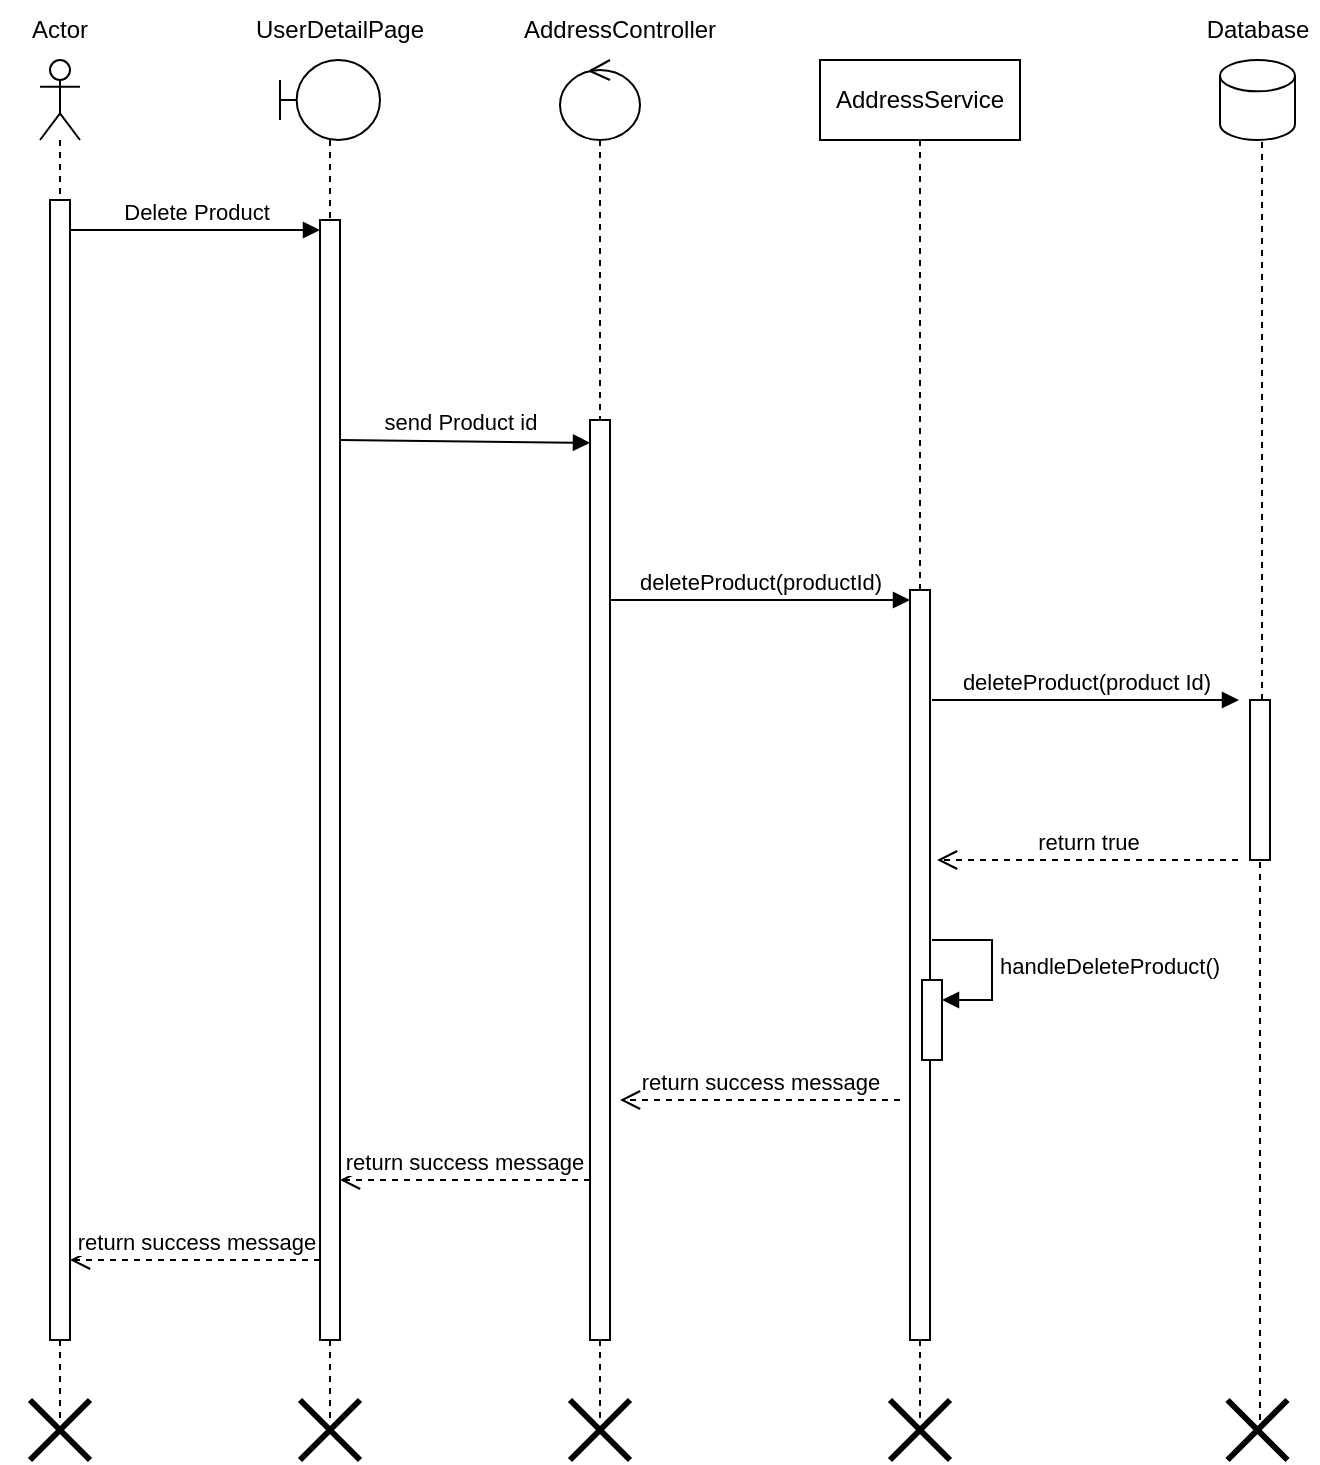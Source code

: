 <mxfile version="22.1.16" type="device">
  <diagram name="Page-1" id="9KK9zCkutjYJ6-uwmnWF">
    <mxGraphModel dx="1050" dy="638" grid="1" gridSize="10" guides="1" tooltips="1" connect="1" arrows="1" fold="1" page="1" pageScale="1" pageWidth="850" pageHeight="1100" math="0" shadow="0">
      <root>
        <mxCell id="0" />
        <mxCell id="1" parent="0" />
        <mxCell id="oYbW9BHKW6rPGXkPSTbu-1" value="" style="shape=umlLifeline;perimeter=lifelinePerimeter;whiteSpace=wrap;html=1;container=1;dropTarget=0;collapsible=0;recursiveResize=0;outlineConnect=0;portConstraint=eastwest;newEdgeStyle={&quot;curved&quot;:0,&quot;rounded&quot;:0};participant=umlActor;" parent="1" vertex="1">
          <mxGeometry x="70" y="80" width="20" height="680" as="geometry" />
        </mxCell>
        <mxCell id="oYbW9BHKW6rPGXkPSTbu-2" value="" style="html=1;points=[[0,0,0,0,5],[0,1,0,0,-5],[1,0,0,0,5],[1,1,0,0,-5]];perimeter=orthogonalPerimeter;outlineConnect=0;targetShapes=umlLifeline;portConstraint=eastwest;newEdgeStyle={&quot;curved&quot;:0,&quot;rounded&quot;:0};" parent="oYbW9BHKW6rPGXkPSTbu-1" vertex="1">
          <mxGeometry x="5" y="70" width="10" height="570" as="geometry" />
        </mxCell>
        <mxCell id="oYbW9BHKW6rPGXkPSTbu-3" value="Actor" style="text;html=1;strokeColor=none;fillColor=none;align=center;verticalAlign=middle;whiteSpace=wrap;rounded=0;" parent="1" vertex="1">
          <mxGeometry x="50" y="50" width="60" height="30" as="geometry" />
        </mxCell>
        <mxCell id="oYbW9BHKW6rPGXkPSTbu-4" value="" style="shape=umlLifeline;perimeter=lifelinePerimeter;whiteSpace=wrap;html=1;container=1;dropTarget=0;collapsible=0;recursiveResize=0;outlineConnect=0;portConstraint=eastwest;newEdgeStyle={&quot;curved&quot;:0,&quot;rounded&quot;:0};participant=umlBoundary;" parent="1" vertex="1">
          <mxGeometry x="190" y="80" width="50" height="680" as="geometry" />
        </mxCell>
        <mxCell id="oYbW9BHKW6rPGXkPSTbu-5" value="" style="html=1;points=[[0,0,0,0,5],[0,1,0,0,-5],[1,0,0,0,5],[1,1,0,0,-5]];perimeter=orthogonalPerimeter;outlineConnect=0;targetShapes=umlLifeline;portConstraint=eastwest;newEdgeStyle={&quot;curved&quot;:0,&quot;rounded&quot;:0};" parent="oYbW9BHKW6rPGXkPSTbu-4" vertex="1">
          <mxGeometry x="20" y="80" width="10" height="560" as="geometry" />
        </mxCell>
        <mxCell id="oYbW9BHKW6rPGXkPSTbu-8" value="UserDetailPage" style="text;html=1;strokeColor=none;fillColor=none;align=center;verticalAlign=middle;whiteSpace=wrap;rounded=0;" parent="1" vertex="1">
          <mxGeometry x="190" y="50" width="60" height="30" as="geometry" />
        </mxCell>
        <mxCell id="oYbW9BHKW6rPGXkPSTbu-9" value="Delete Product" style="html=1;verticalAlign=bottom;startArrow=none;endArrow=block;startSize=8;curved=0;rounded=0;entryX=0;entryY=0;entryDx=0;entryDy=5;startFill=0;" parent="1" source="oYbW9BHKW6rPGXkPSTbu-2" target="oYbW9BHKW6rPGXkPSTbu-5" edge="1">
          <mxGeometry relative="1" as="geometry">
            <mxPoint x="90" y="165" as="sourcePoint" />
          </mxGeometry>
        </mxCell>
        <mxCell id="oYbW9BHKW6rPGXkPSTbu-10" value="send Product id" style="html=1;verticalAlign=bottom;startArrow=none;endArrow=block;startSize=8;curved=0;rounded=0;entryX=0;entryY=0.063;entryDx=0;entryDy=0;entryPerimeter=0;startFill=0;" parent="1" edge="1">
          <mxGeometry x="-0.04" y="1" relative="1" as="geometry">
            <mxPoint x="220" y="270" as="sourcePoint" />
            <mxPoint x="345" y="271.42" as="targetPoint" />
            <mxPoint as="offset" />
          </mxGeometry>
        </mxCell>
        <mxCell id="oYbW9BHKW6rPGXkPSTbu-11" value="" style="shape=umlLifeline;perimeter=lifelinePerimeter;whiteSpace=wrap;html=1;container=1;dropTarget=0;collapsible=0;recursiveResize=0;outlineConnect=0;portConstraint=eastwest;newEdgeStyle={&quot;curved&quot;:0,&quot;rounded&quot;:0};participant=umlControl;" parent="1" vertex="1">
          <mxGeometry x="330" y="80" width="40" height="680" as="geometry" />
        </mxCell>
        <mxCell id="oYbW9BHKW6rPGXkPSTbu-12" value="" style="html=1;points=[[0,0,0,0,5],[0,1,0,0,-5],[1,0,0,0,5],[1,1,0,0,-5]];perimeter=orthogonalPerimeter;outlineConnect=0;targetShapes=umlLifeline;portConstraint=eastwest;newEdgeStyle={&quot;curved&quot;:0,&quot;rounded&quot;:0};" parent="oYbW9BHKW6rPGXkPSTbu-11" vertex="1">
          <mxGeometry x="15" y="180" width="10" height="460" as="geometry" />
        </mxCell>
        <mxCell id="oYbW9BHKW6rPGXkPSTbu-15" value="AddressController" style="text;html=1;strokeColor=none;fillColor=none;align=center;verticalAlign=middle;whiteSpace=wrap;rounded=0;" parent="1" vertex="1">
          <mxGeometry x="330" y="50" width="60" height="30" as="geometry" />
        </mxCell>
        <mxCell id="oYbW9BHKW6rPGXkPSTbu-16" value="AddressService" style="shape=umlLifeline;perimeter=lifelinePerimeter;whiteSpace=wrap;html=1;container=1;dropTarget=0;collapsible=0;recursiveResize=0;outlineConnect=0;portConstraint=eastwest;newEdgeStyle={&quot;curved&quot;:0,&quot;rounded&quot;:0};" parent="1" vertex="1">
          <mxGeometry x="460" y="80" width="100" height="680" as="geometry" />
        </mxCell>
        <mxCell id="oYbW9BHKW6rPGXkPSTbu-17" value="" style="html=1;points=[[0,0,0,0,5],[0,1,0,0,-5],[1,0,0,0,5],[1,1,0,0,-5]];perimeter=orthogonalPerimeter;outlineConnect=0;targetShapes=umlLifeline;portConstraint=eastwest;newEdgeStyle={&quot;curved&quot;:0,&quot;rounded&quot;:0};" parent="oYbW9BHKW6rPGXkPSTbu-16" vertex="1">
          <mxGeometry x="45" y="265" width="10" height="375" as="geometry" />
        </mxCell>
        <mxCell id="mhscMTKuZYYwsaxTIH_v-10" value="" style="html=1;points=[[0,0,0,0,5],[0,1,0,0,-5],[1,0,0,0,5],[1,1,0,0,-5]];perimeter=orthogonalPerimeter;outlineConnect=0;targetShapes=umlLifeline;portConstraint=eastwest;newEdgeStyle={&quot;curved&quot;:0,&quot;rounded&quot;:0};" parent="oYbW9BHKW6rPGXkPSTbu-16" vertex="1">
          <mxGeometry x="51" y="460" width="10" height="40" as="geometry" />
        </mxCell>
        <mxCell id="mhscMTKuZYYwsaxTIH_v-11" value="handleDeleteProduct()&amp;nbsp;" style="html=1;align=left;spacingLeft=2;endArrow=block;rounded=0;edgeStyle=orthogonalEdgeStyle;curved=0;rounded=0;" parent="oYbW9BHKW6rPGXkPSTbu-16" target="mhscMTKuZYYwsaxTIH_v-10" edge="1">
          <mxGeometry relative="1" as="geometry">
            <mxPoint x="56" y="440" as="sourcePoint" />
            <Array as="points">
              <mxPoint x="86" y="470" />
            </Array>
          </mxGeometry>
        </mxCell>
        <mxCell id="oYbW9BHKW6rPGXkPSTbu-18" value="deleteProduct(productId)" style="html=1;verticalAlign=bottom;startArrow=none;endArrow=block;startSize=8;curved=0;rounded=0;entryX=0;entryY=0;entryDx=0;entryDy=5;startFill=0;" parent="1" source="oYbW9BHKW6rPGXkPSTbu-12" target="oYbW9BHKW6rPGXkPSTbu-17" edge="1">
          <mxGeometry relative="1" as="geometry">
            <mxPoint x="435" y="350" as="sourcePoint" />
          </mxGeometry>
        </mxCell>
        <mxCell id="oYbW9BHKW6rPGXkPSTbu-30" value="return success message" style="html=1;verticalAlign=bottom;endArrow=open;dashed=1;endSize=8;curved=0;rounded=0;" parent="1" edge="1">
          <mxGeometry x="0.004" relative="1" as="geometry">
            <mxPoint x="360" y="600" as="targetPoint" />
            <mxPoint x="500" y="600" as="sourcePoint" />
            <mxPoint as="offset" />
          </mxGeometry>
        </mxCell>
        <mxCell id="oYbW9BHKW6rPGXkPSTbu-31" value="return success message" style="html=1;verticalAlign=bottom;endArrow=open;dashed=1;endSize=8;curved=0;rounded=0;" parent="1" edge="1">
          <mxGeometry x="0.008" relative="1" as="geometry">
            <mxPoint x="220" y="640" as="targetPoint" />
            <mxPoint x="345" y="640" as="sourcePoint" />
            <mxPoint as="offset" />
          </mxGeometry>
        </mxCell>
        <mxCell id="oYbW9BHKW6rPGXkPSTbu-32" value="return success message" style="html=1;verticalAlign=bottom;endArrow=open;dashed=1;endSize=8;curved=0;rounded=0;" parent="1" edge="1">
          <mxGeometry relative="1" as="geometry">
            <mxPoint x="210" y="680" as="sourcePoint" />
            <mxPoint x="85" y="680" as="targetPoint" />
          </mxGeometry>
        </mxCell>
        <mxCell id="oYbW9BHKW6rPGXkPSTbu-39" value="" style="shape=cylinder3;whiteSpace=wrap;html=1;boundedLbl=1;backgroundOutline=1;size=7.833;" parent="1" vertex="1">
          <mxGeometry x="660" y="80" width="37.5" height="40" as="geometry" />
        </mxCell>
        <mxCell id="oYbW9BHKW6rPGXkPSTbu-40" value="" style="endArrow=none;dashed=1;html=1;rounded=0;entryX=0.5;entryY=1;entryDx=0;entryDy=0;entryPerimeter=0;" parent="1" source="mhscMTKuZYYwsaxTIH_v-7" edge="1">
          <mxGeometry width="50" height="50" relative="1" as="geometry">
            <mxPoint x="681" y="1001" as="sourcePoint" />
            <mxPoint x="681" y="121" as="targetPoint" />
          </mxGeometry>
        </mxCell>
        <mxCell id="oYbW9BHKW6rPGXkPSTbu-41" value="Database" style="text;html=1;strokeColor=none;fillColor=none;align=center;verticalAlign=middle;whiteSpace=wrap;rounded=0;" parent="1" vertex="1">
          <mxGeometry x="648.75" y="50" width="60" height="30" as="geometry" />
        </mxCell>
        <mxCell id="oYbW9BHKW6rPGXkPSTbu-42" value="" style="shape=umlDestroy;whiteSpace=wrap;html=1;strokeWidth=3;targetShapes=umlLifeline;" parent="1" vertex="1">
          <mxGeometry x="663.75" y="750" width="30" height="30" as="geometry" />
        </mxCell>
        <mxCell id="mhscMTKuZYYwsaxTIH_v-3" value="deleteProduct(product Id)" style="html=1;verticalAlign=bottom;endArrow=block;curved=0;rounded=0;" parent="1" edge="1">
          <mxGeometry width="80" relative="1" as="geometry">
            <mxPoint x="516" y="400" as="sourcePoint" />
            <mxPoint x="669.5" y="400" as="targetPoint" />
          </mxGeometry>
        </mxCell>
        <mxCell id="mhscMTKuZYYwsaxTIH_v-9" value="return true" style="html=1;verticalAlign=bottom;endArrow=open;dashed=1;endSize=8;curved=0;rounded=0;" parent="1" edge="1">
          <mxGeometry relative="1" as="geometry">
            <mxPoint x="669" y="480" as="sourcePoint" />
            <mxPoint x="518.5" y="480" as="targetPoint" />
          </mxGeometry>
        </mxCell>
        <mxCell id="6Z-OR4mqL3u61Qj2kpZO-2" value="" style="endArrow=none;dashed=1;html=1;rounded=0;entryX=0.5;entryY=1;entryDx=0;entryDy=0;entryPerimeter=0;" parent="1" target="mhscMTKuZYYwsaxTIH_v-7" edge="1">
          <mxGeometry width="50" height="50" relative="1" as="geometry">
            <mxPoint x="680" y="760" as="sourcePoint" />
            <mxPoint x="681" y="121" as="targetPoint" />
          </mxGeometry>
        </mxCell>
        <mxCell id="mhscMTKuZYYwsaxTIH_v-7" value="" style="html=1;points=[[0,0,0,0,5],[0,1,0,0,-5],[1,0,0,0,5],[1,1,0,0,-5]];perimeter=orthogonalPerimeter;outlineConnect=0;targetShapes=umlLifeline;portConstraint=eastwest;newEdgeStyle={&quot;curved&quot;:0,&quot;rounded&quot;:0};" parent="1" vertex="1">
          <mxGeometry x="675" y="400" width="10" height="80" as="geometry" />
        </mxCell>
        <mxCell id="6Z-OR4mqL3u61Qj2kpZO-3" value="" style="shape=umlDestroy;whiteSpace=wrap;html=1;strokeWidth=3;targetShapes=umlLifeline;" parent="1" vertex="1">
          <mxGeometry x="495" y="750" width="30" height="30" as="geometry" />
        </mxCell>
        <mxCell id="6Z-OR4mqL3u61Qj2kpZO-4" value="" style="shape=umlDestroy;whiteSpace=wrap;html=1;strokeWidth=3;targetShapes=umlLifeline;" parent="1" vertex="1">
          <mxGeometry x="335" y="750" width="30" height="30" as="geometry" />
        </mxCell>
        <mxCell id="6Z-OR4mqL3u61Qj2kpZO-5" value="" style="shape=umlDestroy;whiteSpace=wrap;html=1;strokeWidth=3;targetShapes=umlLifeline;" parent="1" vertex="1">
          <mxGeometry x="200" y="750" width="30" height="30" as="geometry" />
        </mxCell>
        <mxCell id="6Z-OR4mqL3u61Qj2kpZO-6" value="" style="shape=umlDestroy;whiteSpace=wrap;html=1;strokeWidth=3;targetShapes=umlLifeline;" parent="1" vertex="1">
          <mxGeometry x="65" y="750" width="30" height="30" as="geometry" />
        </mxCell>
      </root>
    </mxGraphModel>
  </diagram>
</mxfile>
